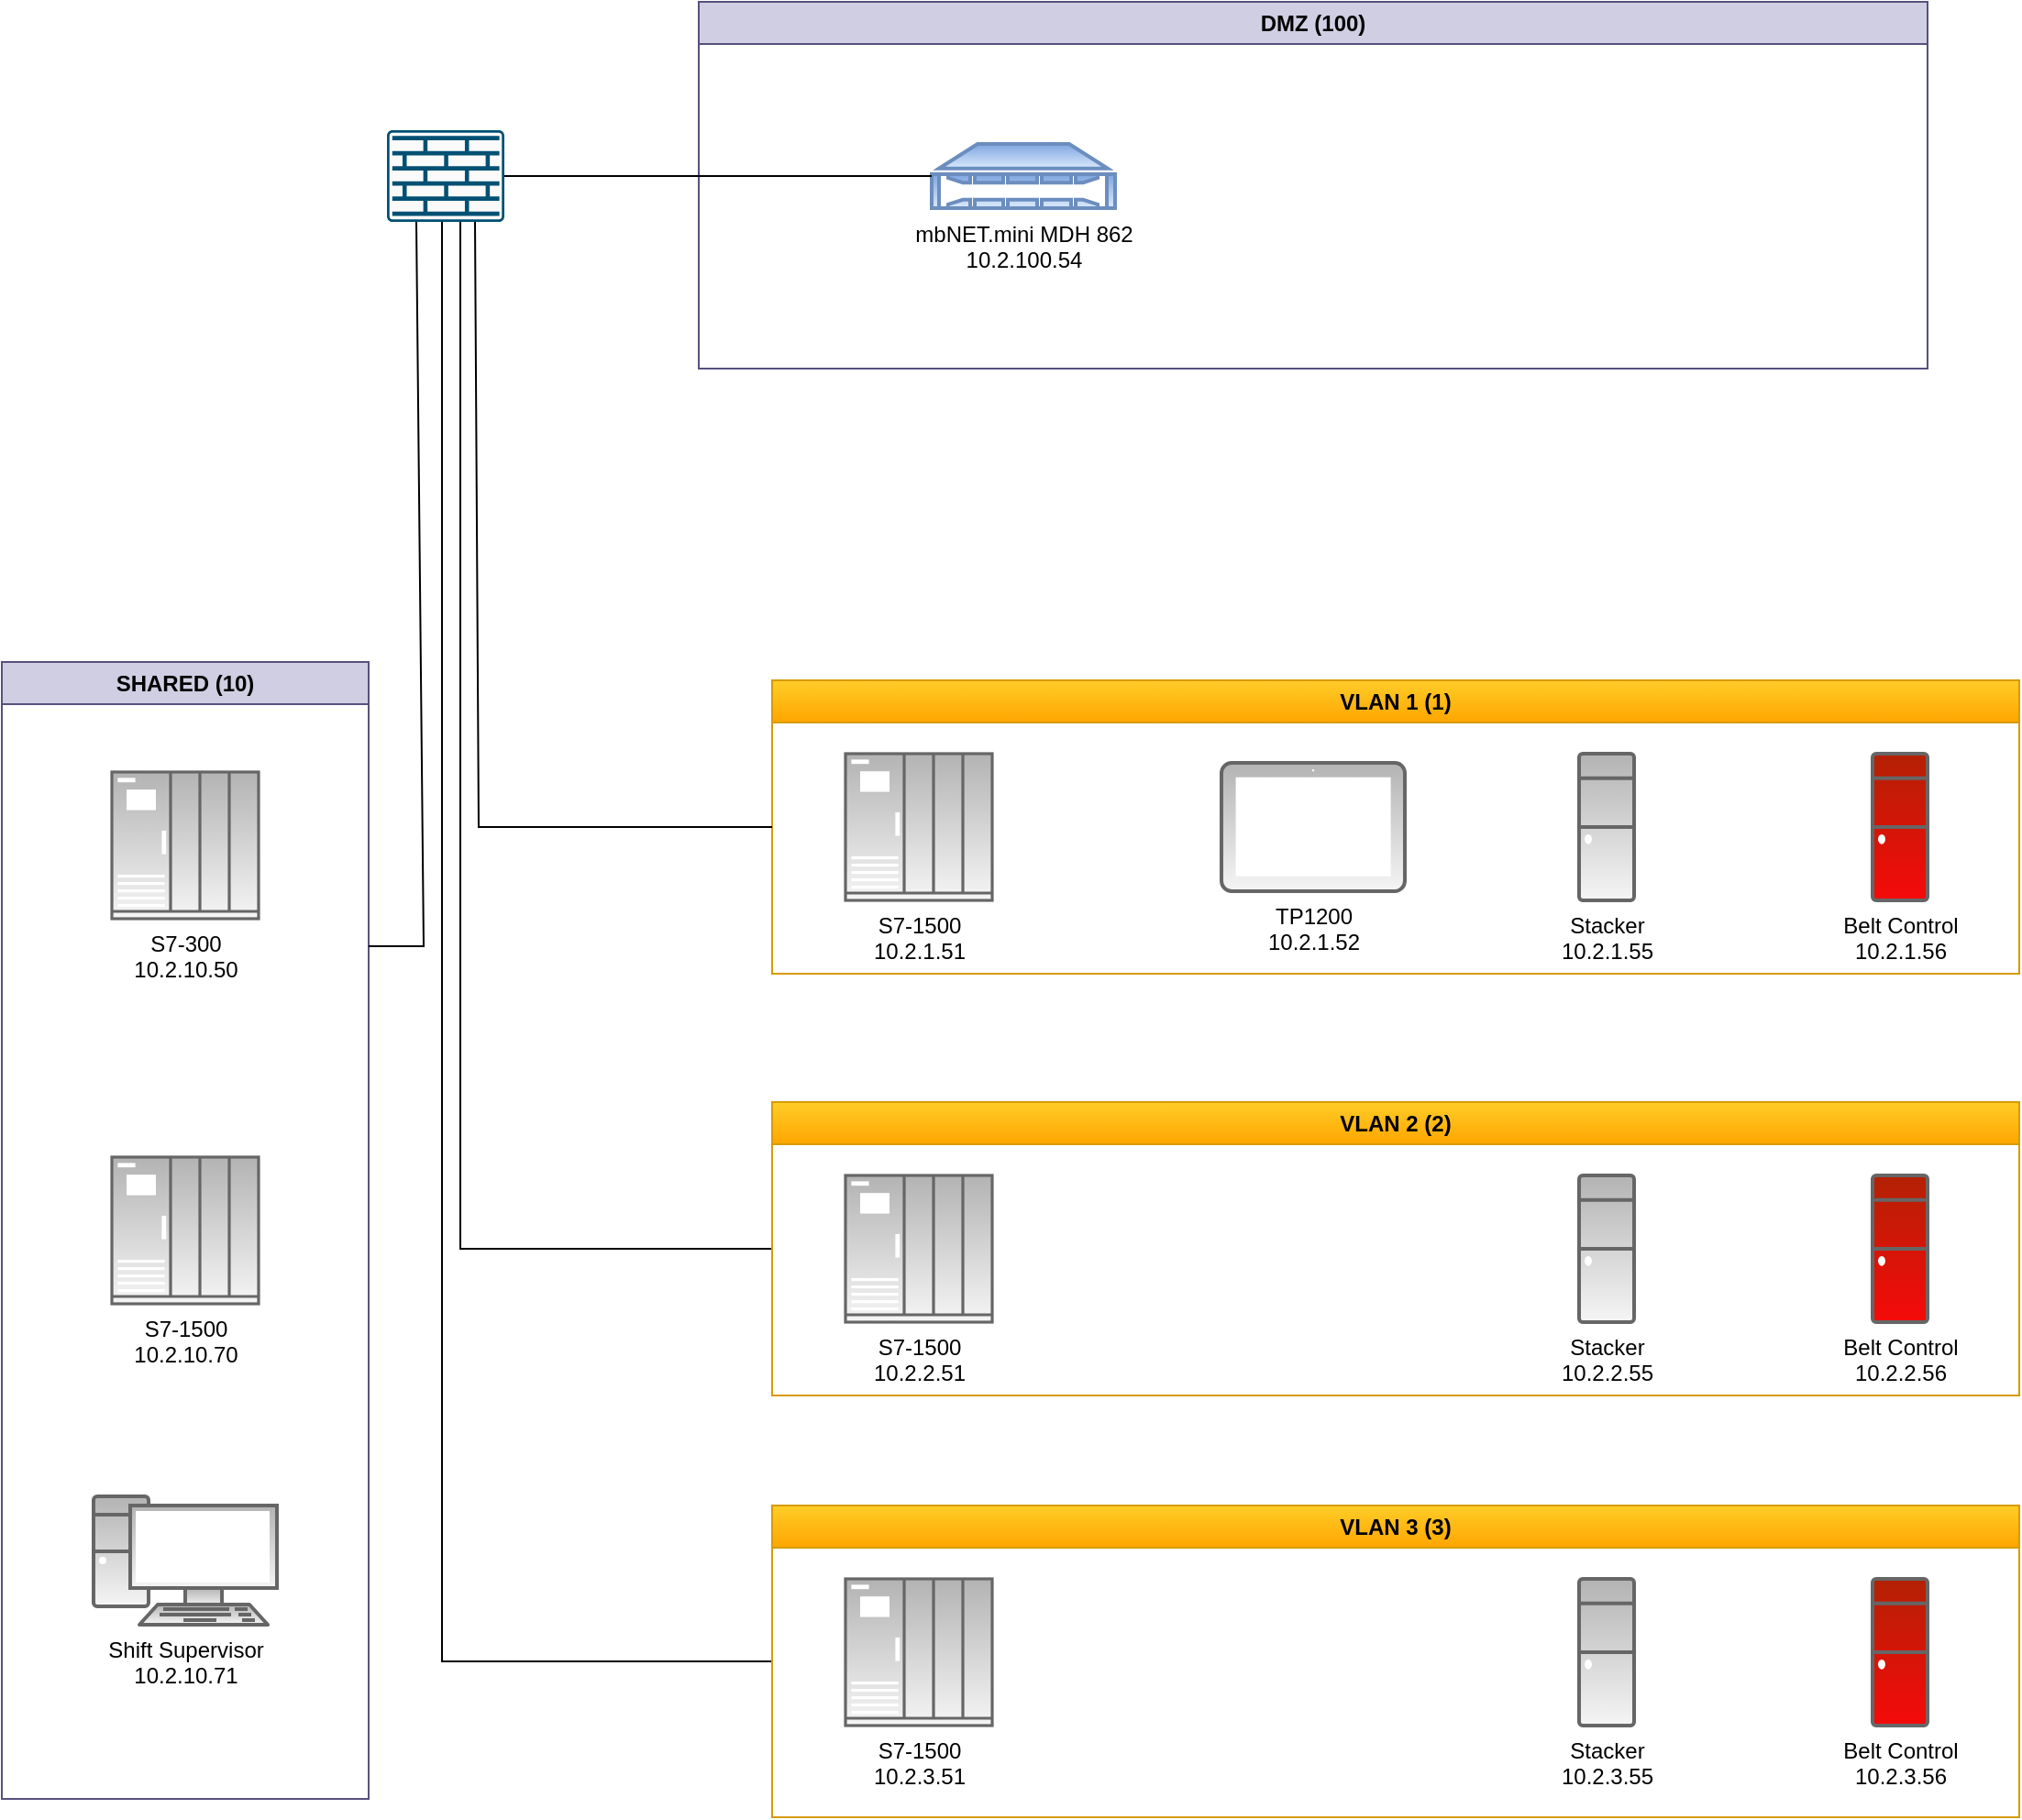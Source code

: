 <mxfile version="23.1.7" type="device">
  <diagram name="Page-1" id="qV_nR0R1zn4-T_DtDAHZ">
    <mxGraphModel dx="1551" dy="925" grid="1" gridSize="10" guides="1" tooltips="1" connect="1" arrows="1" fold="1" page="1" pageScale="1" pageWidth="1654" pageHeight="1169" math="0" shadow="0">
      <root>
        <mxCell id="0" />
        <mxCell id="1" parent="0" />
        <mxCell id="1gGBeR-0KqfshUf7wOd3-1" value="S7-1500&lt;br&gt;10.2.1.51" style="verticalAlign=top;verticalLabelPosition=bottom;labelPosition=center;align=center;html=1;outlineConnect=0;fillColor=#f5f5f5;strokeColor=#666666;gradientDirection=north;strokeWidth=2;shape=mxgraph.networks.ups_enterprise;gradientColor=#b3b3b3;shadow=0;" parent="1" vertex="1">
          <mxGeometry x="730" y="430" width="80" height="80" as="geometry" />
        </mxCell>
        <mxCell id="1gGBeR-0KqfshUf7wOd3-2" value="TP1200&lt;br&gt;10.2.1.52" style="verticalAlign=top;verticalLabelPosition=bottom;labelPosition=center;align=center;html=1;outlineConnect=0;fillColor=#f5f5f5;strokeColor=#666666;gradientDirection=north;strokeWidth=2;shape=mxgraph.networks.tablet;gradientColor=#b3b3b3;rounded=1;" parent="1" vertex="1">
          <mxGeometry x="935" y="435" width="100" height="70" as="geometry" />
        </mxCell>
        <mxCell id="1gGBeR-0KqfshUf7wOd3-3" value="Stacker&lt;br&gt;10.2.1.55" style="verticalAlign=top;verticalLabelPosition=bottom;labelPosition=center;align=center;html=1;outlineConnect=0;fillColor=#f5f5f5;strokeColor=#666666;gradientColor=#b3b3b3;gradientDirection=north;strokeWidth=2;shape=mxgraph.networks.desktop_pc;shadow=0;fontFamily=Helvetica;fontSize=12;rounded=1;" parent="1" vertex="1">
          <mxGeometry x="1130" y="430" width="30" height="80" as="geometry" />
        </mxCell>
        <mxCell id="1gGBeR-0KqfshUf7wOd3-4" value="Belt Control&lt;br&gt;10.2.1.56" style="verticalAlign=top;verticalLabelPosition=bottom;labelPosition=center;align=center;html=1;outlineConnect=0;fillColor=#F50A0A;strokeColor=#666666;gradientColor=#B32104;gradientDirection=north;strokeWidth=2;shape=mxgraph.networks.desktop_pc;shadow=0;fontFamily=Helvetica;fontSize=12;rounded=1;" parent="1" vertex="1">
          <mxGeometry x="1290" y="430.0" width="30" height="80" as="geometry" />
        </mxCell>
        <mxCell id="1gGBeR-0KqfshUf7wOd3-5" value="S7-1500&lt;br&gt;10.2.2.51" style="verticalAlign=top;verticalLabelPosition=bottom;labelPosition=center;align=center;html=1;outlineConnect=0;fillColor=#f5f5f5;strokeColor=#666666;gradientDirection=north;strokeWidth=2;shape=mxgraph.networks.ups_enterprise;gradientColor=#b3b3b3;shadow=0;" parent="1" vertex="1">
          <mxGeometry x="730" y="660" width="80" height="80" as="geometry" />
        </mxCell>
        <mxCell id="1gGBeR-0KqfshUf7wOd3-7" value="Stacker&lt;br&gt;10.2.2.55" style="verticalAlign=top;verticalLabelPosition=bottom;labelPosition=center;align=center;html=1;outlineConnect=0;fillColor=#f5f5f5;strokeColor=#666666;gradientColor=#b3b3b3;gradientDirection=north;strokeWidth=2;shape=mxgraph.networks.desktop_pc;shadow=0;fontFamily=Helvetica;fontSize=12;rounded=1;" parent="1" vertex="1">
          <mxGeometry x="1130" y="660.0" width="30" height="80" as="geometry" />
        </mxCell>
        <mxCell id="1gGBeR-0KqfshUf7wOd3-8" value="Belt Control&lt;br&gt;10.2.2.56" style="verticalAlign=top;verticalLabelPosition=bottom;labelPosition=center;align=center;html=1;outlineConnect=0;fillColor=#F50A0A;strokeColor=#666666;gradientColor=#B32104;gradientDirection=north;strokeWidth=2;shape=mxgraph.networks.desktop_pc;shadow=0;fontFamily=Helvetica;fontSize=12;rounded=1;" parent="1" vertex="1">
          <mxGeometry x="1290" y="660" width="30" height="80" as="geometry" />
        </mxCell>
        <mxCell id="1gGBeR-0KqfshUf7wOd3-9" value="S7-1500&lt;br&gt;10.2.3.51" style="verticalAlign=top;verticalLabelPosition=bottom;labelPosition=center;align=center;html=1;outlineConnect=0;fillColor=#f5f5f5;strokeColor=#666666;gradientDirection=north;strokeWidth=2;shape=mxgraph.networks.ups_enterprise;gradientColor=#b3b3b3;shadow=0;" parent="1" vertex="1">
          <mxGeometry x="730" y="880" width="80" height="80" as="geometry" />
        </mxCell>
        <mxCell id="1gGBeR-0KqfshUf7wOd3-10" value="Stacker&lt;br&gt;10.2.3.55" style="verticalAlign=top;verticalLabelPosition=bottom;labelPosition=center;align=center;html=1;outlineConnect=0;fillColor=#f5f5f5;strokeColor=#666666;gradientColor=#b3b3b3;gradientDirection=north;strokeWidth=2;shape=mxgraph.networks.desktop_pc;shadow=0;fontFamily=Helvetica;fontSize=12;rounded=1;" parent="1" vertex="1">
          <mxGeometry x="1130" y="880" width="30" height="80" as="geometry" />
        </mxCell>
        <mxCell id="1gGBeR-0KqfshUf7wOd3-11" value="Belt Control&lt;br&gt;10.2.3.56" style="verticalAlign=top;verticalLabelPosition=bottom;labelPosition=center;align=center;html=1;outlineConnect=0;fillColor=#F50A0A;strokeColor=#666666;gradientColor=#B32104;gradientDirection=north;strokeWidth=2;shape=mxgraph.networks.desktop_pc;shadow=0;fontFamily=Helvetica;fontSize=12;rounded=1;" parent="1" vertex="1">
          <mxGeometry x="1290" y="880.0" width="30" height="80" as="geometry" />
        </mxCell>
        <mxCell id="xeHvmdHFXYVBWW7oBt5g-1" value="S7-300&lt;br&gt;10.2.10.50" style="verticalAlign=top;verticalLabelPosition=bottom;labelPosition=center;align=center;html=1;outlineConnect=0;fillColor=#f5f5f5;strokeColor=#666666;gradientDirection=north;strokeWidth=2;shape=mxgraph.networks.ups_enterprise;gradientColor=#b3b3b3;shadow=0;" parent="1" vertex="1">
          <mxGeometry x="330" y="440" width="80" height="80" as="geometry" />
        </mxCell>
        <mxCell id="xeHvmdHFXYVBWW7oBt5g-3" value="S7-1500&lt;br&gt;10.2.10.70" style="verticalAlign=top;verticalLabelPosition=bottom;labelPosition=center;align=center;html=1;outlineConnect=0;fillColor=#f5f5f5;strokeColor=#666666;gradientDirection=north;strokeWidth=2;shape=mxgraph.networks.ups_enterprise;gradientColor=#b3b3b3;shadow=0;" parent="1" vertex="1">
          <mxGeometry x="330" y="650" width="80" height="80" as="geometry" />
        </mxCell>
        <mxCell id="xeHvmdHFXYVBWW7oBt5g-4" value="Shift Supervisor&lt;br&gt;10.2.10.71" style="verticalAlign=top;verticalLabelPosition=bottom;labelPosition=center;align=center;html=1;outlineConnect=0;fillColor=#f5f5f5;strokeColor=#666666;gradientColor=#b3b3b3;gradientDirection=north;strokeWidth=2;shape=mxgraph.networks.pc;shadow=0;fontFamily=Helvetica;fontSize=12;rounded=1;" parent="1" vertex="1">
          <mxGeometry x="320" y="835" width="100" height="70" as="geometry" />
        </mxCell>
        <mxCell id="OnO1zkoM-BgEx6M0p6bU-1" value="" style="sketch=0;points=[[0.015,0.015,0],[0.985,0.015,0],[0.985,0.985,0],[0.015,0.985,0],[0.25,0,0],[0.5,0,0],[0.75,0,0],[1,0.25,0],[1,0.5,0],[1,0.75,0],[0.75,1,0],[0.5,1,0],[0.25,1,0],[0,0.75,0],[0,0.5,0],[0,0.25,0]];verticalLabelPosition=bottom;html=1;verticalAlign=top;aspect=fixed;align=center;pointerEvents=1;shape=mxgraph.cisco19.rect;prIcon=firewall;fillColor=#FAFAFA;strokeColor=#005073;" vertex="1" parent="1">
          <mxGeometry x="480" y="90" width="64" height="50" as="geometry" />
        </mxCell>
        <mxCell id="OnO1zkoM-BgEx6M0p6bU-2" value="DMZ (100)" style="swimlane;whiteSpace=wrap;html=1;fillColor=#d0cee2;strokeColor=#56517e;" vertex="1" parent="1">
          <mxGeometry x="650" y="20" width="670" height="200" as="geometry" />
        </mxCell>
        <mxCell id="xeHvmdHFXYVBWW7oBt5g-2" value="mbNET.mini MDH 862&lt;br&gt;10.2.100.54" style="verticalAlign=top;verticalLabelPosition=bottom;labelPosition=center;align=center;html=1;outlineConnect=0;fillColor=#dae8fc;strokeColor=#6c8ebf;gradientColor=#7ea6e0;gradientDirection=north;strokeWidth=2;shape=mxgraph.networks.nas_filer;shadow=0;fontFamily=Helvetica;fontSize=12;rotation=0;rounded=1;" parent="OnO1zkoM-BgEx6M0p6bU-2" vertex="1">
          <mxGeometry x="127" y="77.5" width="100" height="35" as="geometry" />
        </mxCell>
        <mxCell id="OnO1zkoM-BgEx6M0p6bU-5" style="edgeStyle=none;curved=1;rounded=0;orthogonalLoop=1;jettySize=auto;html=1;exitX=0;exitY=0.5;exitDx=0;exitDy=0;exitPerimeter=0;entryX=1;entryY=0.5;entryDx=0;entryDy=0;entryPerimeter=0;fontSize=12;startSize=8;endSize=8;endArrow=none;endFill=0;" edge="1" parent="1" source="xeHvmdHFXYVBWW7oBt5g-2" target="OnO1zkoM-BgEx6M0p6bU-1">
          <mxGeometry relative="1" as="geometry" />
        </mxCell>
        <mxCell id="OnO1zkoM-BgEx6M0p6bU-7" value="VLAN 1 (1)" style="swimlane;whiteSpace=wrap;html=1;fillColor=#ffcd28;gradientColor=#ffa500;strokeColor=#d79b00;" vertex="1" parent="1">
          <mxGeometry x="690" y="390" width="680" height="160" as="geometry" />
        </mxCell>
        <mxCell id="OnO1zkoM-BgEx6M0p6bU-16" style="edgeStyle=none;curved=0;rounded=0;orthogonalLoop=1;jettySize=auto;html=1;exitX=0;exitY=0.5;exitDx=0;exitDy=0;fontSize=12;startSize=8;endSize=8;endArrow=none;endFill=0;" edge="1" parent="1" source="OnO1zkoM-BgEx6M0p6bU-10">
          <mxGeometry relative="1" as="geometry">
            <mxPoint x="520.0" y="140" as="targetPoint" />
            <Array as="points">
              <mxPoint x="520" y="700" />
            </Array>
          </mxGeometry>
        </mxCell>
        <mxCell id="OnO1zkoM-BgEx6M0p6bU-10" value="VLAN 2 (2)" style="swimlane;whiteSpace=wrap;html=1;fillColor=#ffcd28;gradientColor=#ffa500;strokeColor=#d79b00;" vertex="1" parent="1">
          <mxGeometry x="690" y="620" width="680" height="160" as="geometry" />
        </mxCell>
        <mxCell id="OnO1zkoM-BgEx6M0p6bU-17" style="edgeStyle=none;curved=0;rounded=0;orthogonalLoop=1;jettySize=auto;html=1;exitX=0;exitY=0.5;exitDx=0;exitDy=0;fontSize=12;startSize=8;endSize=8;endArrow=none;endFill=0;" edge="1" parent="1" source="OnO1zkoM-BgEx6M0p6bU-11">
          <mxGeometry relative="1" as="geometry">
            <mxPoint x="510.0" y="140" as="targetPoint" />
            <Array as="points">
              <mxPoint x="510" y="925" />
            </Array>
          </mxGeometry>
        </mxCell>
        <mxCell id="OnO1zkoM-BgEx6M0p6bU-11" value="VLAN 3 (3)" style="swimlane;whiteSpace=wrap;html=1;fillColor=#ffcd28;gradientColor=#ffa500;strokeColor=#d79b00;" vertex="1" parent="1">
          <mxGeometry x="690" y="840" width="680" height="170" as="geometry" />
        </mxCell>
        <mxCell id="OnO1zkoM-BgEx6M0p6bU-13" value="SHARED (10)" style="swimlane;whiteSpace=wrap;html=1;fillColor=#d0cee2;strokeColor=#56517e;" vertex="1" parent="1">
          <mxGeometry x="270" y="380" width="200" height="620" as="geometry" />
        </mxCell>
        <mxCell id="OnO1zkoM-BgEx6M0p6bU-14" style="edgeStyle=none;curved=0;rounded=0;orthogonalLoop=1;jettySize=auto;html=1;exitX=1;exitY=0.25;exitDx=0;exitDy=0;entryX=0.25;entryY=1;entryDx=0;entryDy=0;entryPerimeter=0;fontSize=12;startSize=8;endSize=8;endArrow=none;endFill=0;" edge="1" parent="1" source="OnO1zkoM-BgEx6M0p6bU-13" target="OnO1zkoM-BgEx6M0p6bU-1">
          <mxGeometry relative="1" as="geometry">
            <Array as="points">
              <mxPoint x="500" y="535" />
            </Array>
          </mxGeometry>
        </mxCell>
        <mxCell id="OnO1zkoM-BgEx6M0p6bU-15" style="edgeStyle=none;curved=0;rounded=0;orthogonalLoop=1;jettySize=auto;html=1;exitX=0;exitY=0.5;exitDx=0;exitDy=0;fontSize=12;startSize=8;endSize=8;entryX=0.75;entryY=1;entryDx=0;entryDy=0;entryPerimeter=0;endArrow=none;endFill=0;" edge="1" parent="1" source="OnO1zkoM-BgEx6M0p6bU-7" target="OnO1zkoM-BgEx6M0p6bU-1">
          <mxGeometry relative="1" as="geometry">
            <mxPoint x="530" y="150" as="targetPoint" />
            <Array as="points">
              <mxPoint x="530" y="470" />
            </Array>
          </mxGeometry>
        </mxCell>
      </root>
    </mxGraphModel>
  </diagram>
</mxfile>
